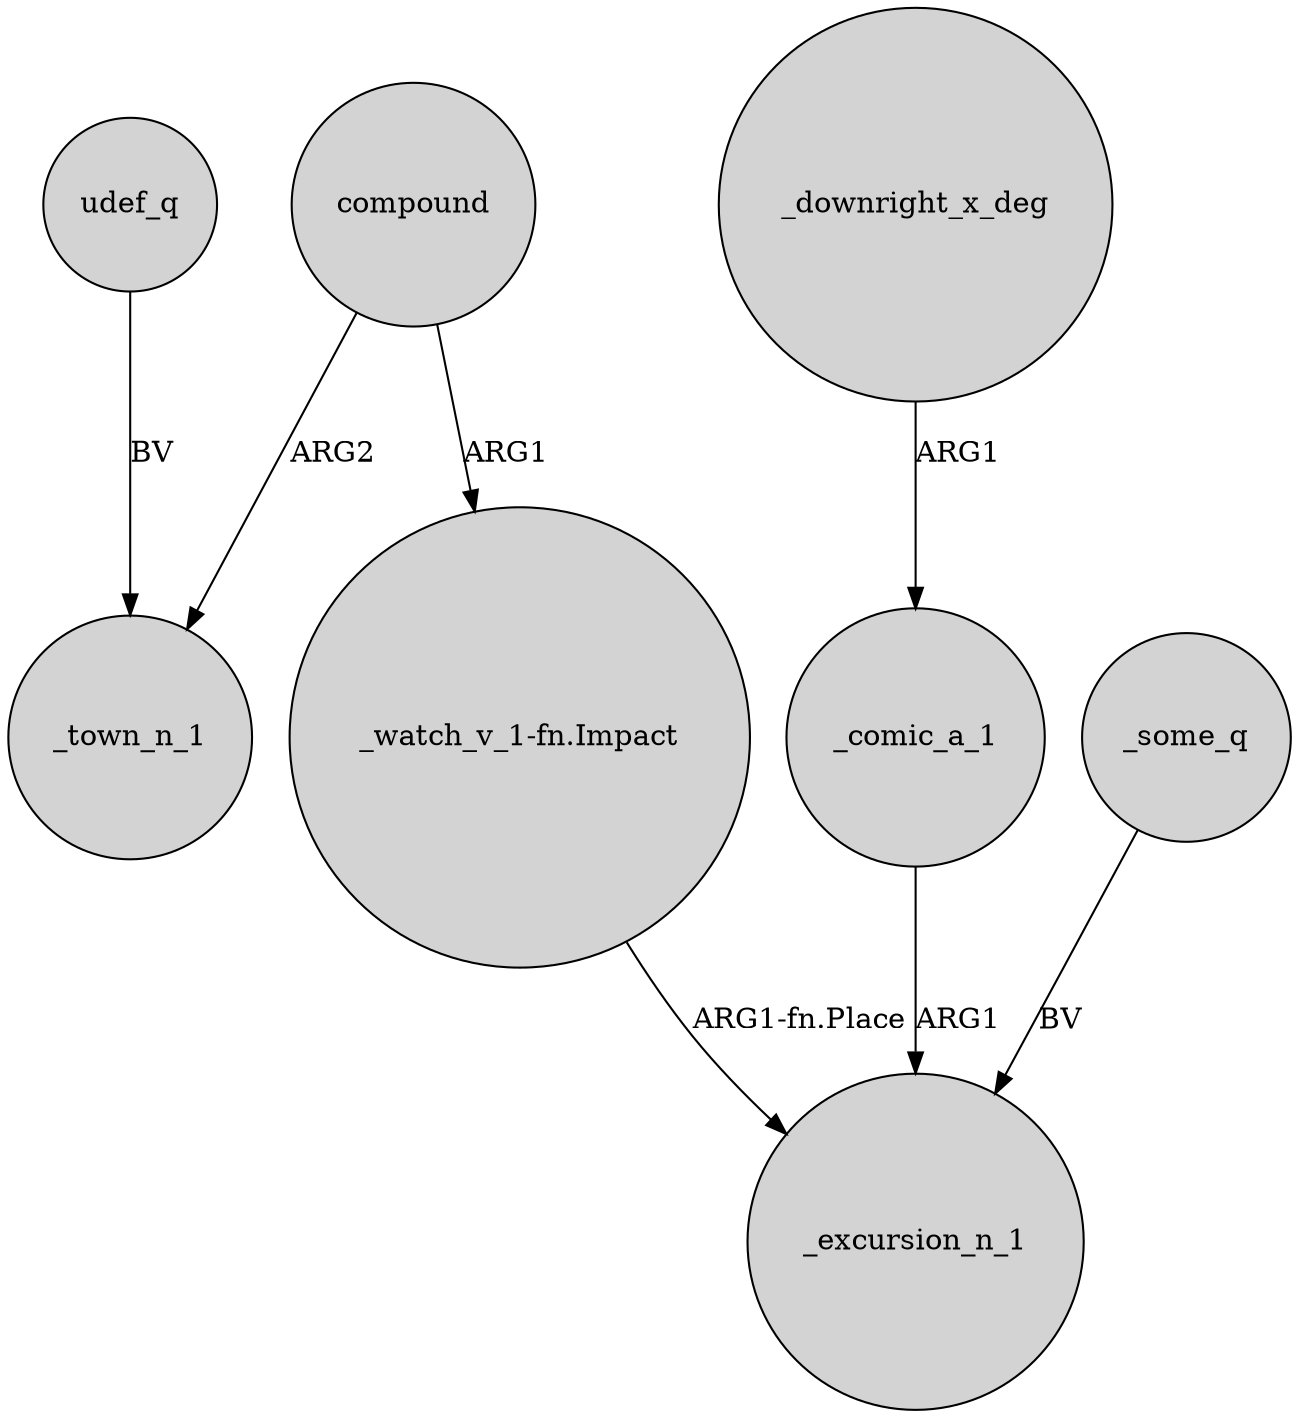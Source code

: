 digraph {
	node [shape=circle style=filled]
	udef_q -> _town_n_1 [label=BV]
	_comic_a_1 -> _excursion_n_1 [label=ARG1]
	compound -> _town_n_1 [label=ARG2]
	"_watch_v_1-fn.Impact" -> _excursion_n_1 [label="ARG1-fn.Place"]
	_some_q -> _excursion_n_1 [label=BV]
	compound -> "_watch_v_1-fn.Impact" [label=ARG1]
	_downright_x_deg -> _comic_a_1 [label=ARG1]
}
